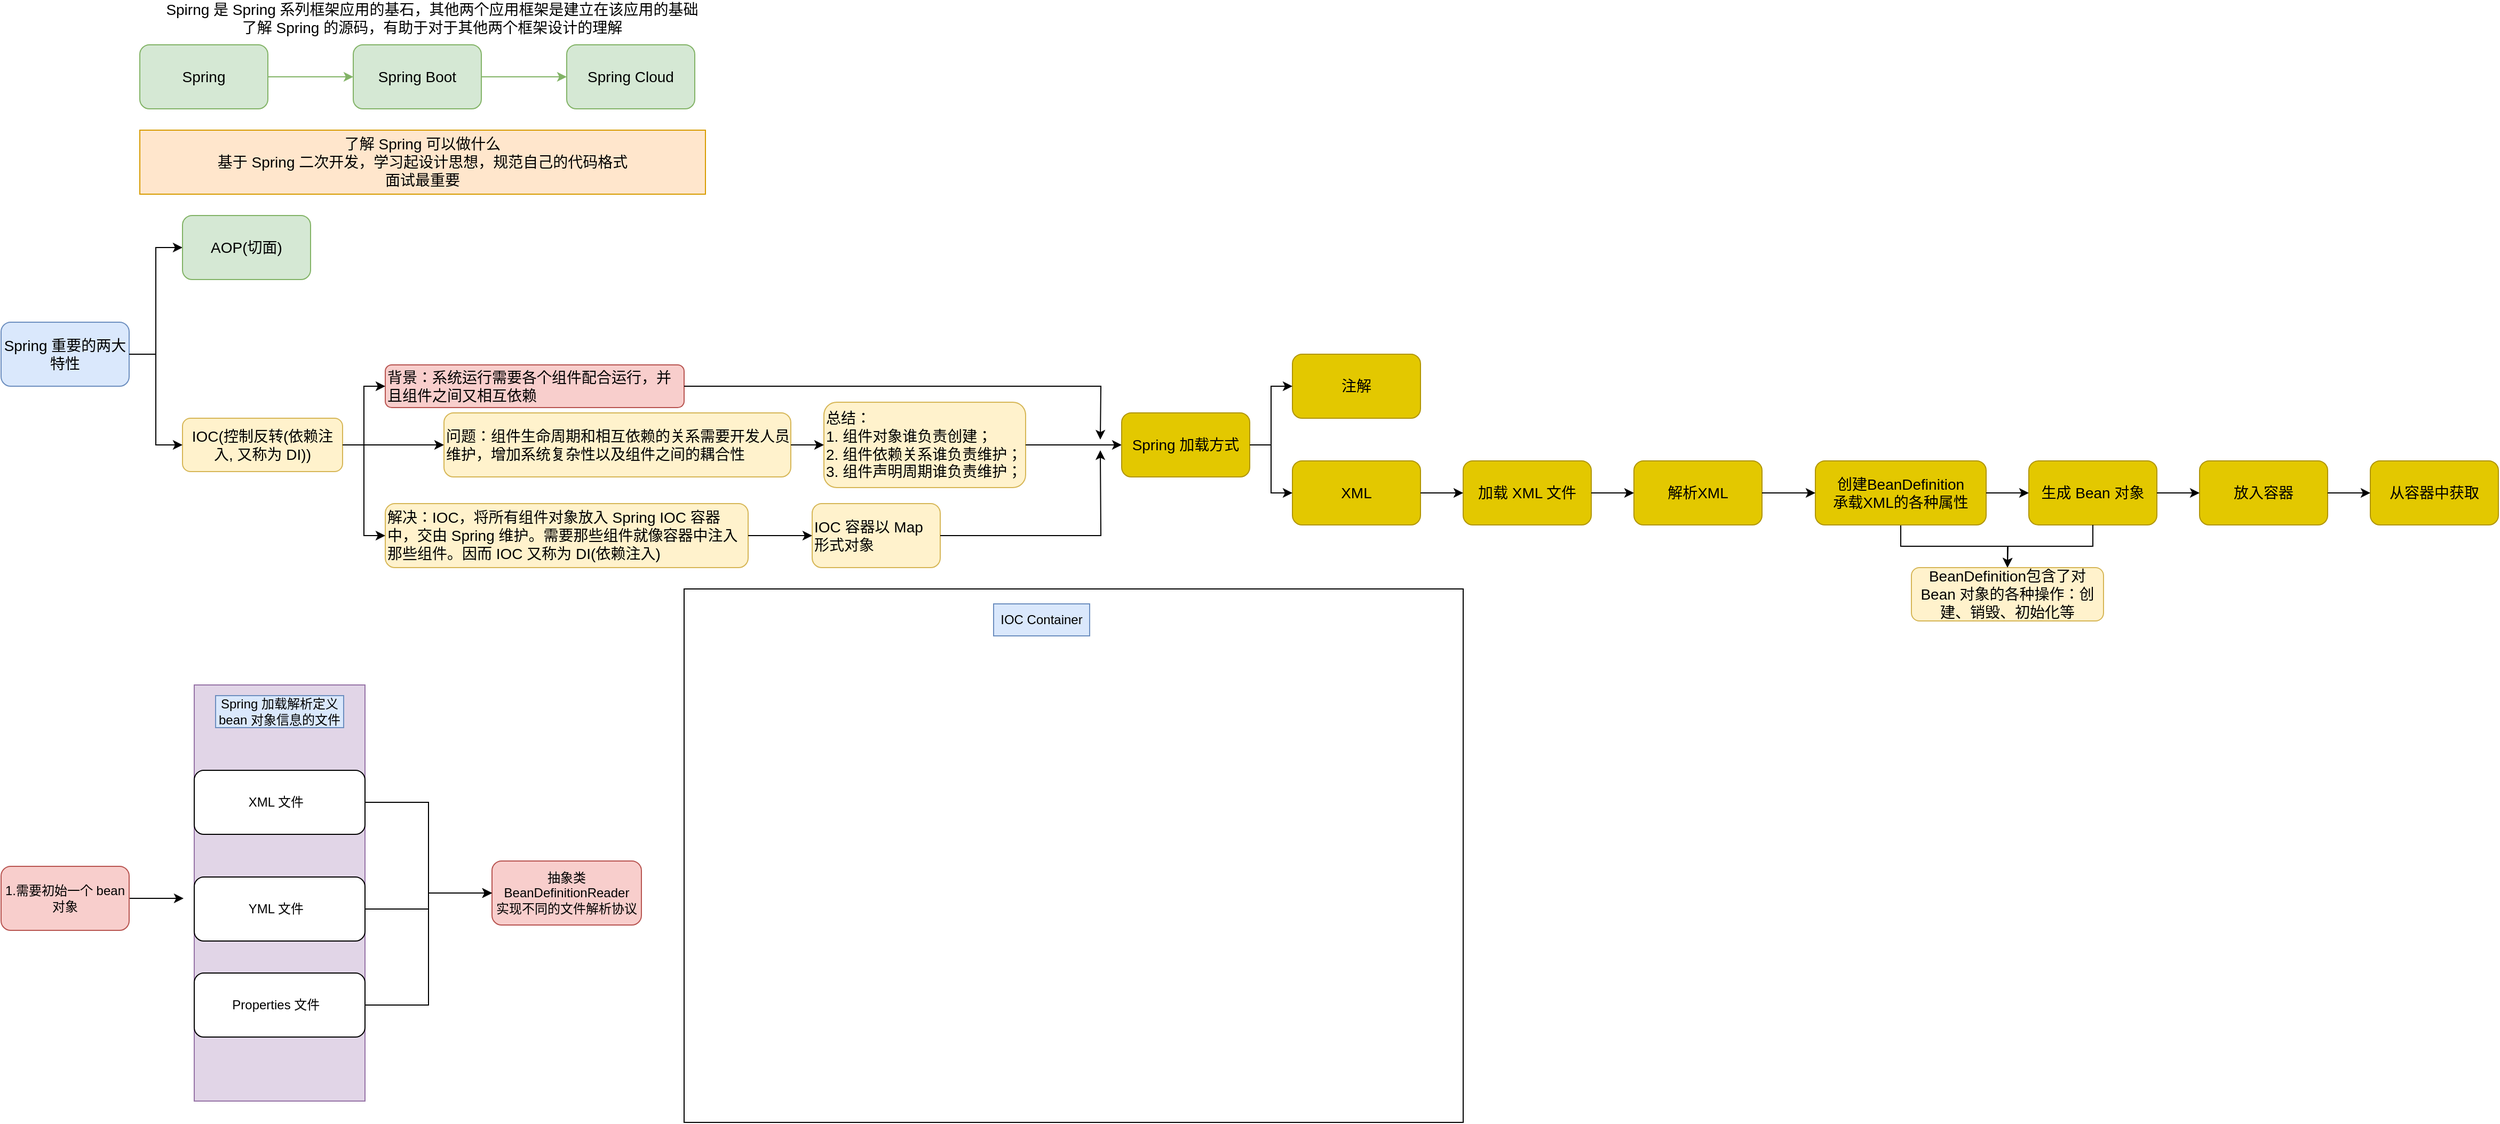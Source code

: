 <mxfile version="20.2.2" type="github">
  <diagram id="WzIYKn9JWgPCPKjEJvRS" name="Page-1">
    <mxGraphModel dx="1038" dy="1725" grid="1" gridSize="10" guides="1" tooltips="1" connect="1" arrows="1" fold="1" page="1" pageScale="1" pageWidth="827" pageHeight="1169" math="0" shadow="0">
      <root>
        <mxCell id="0" />
        <mxCell id="1" parent="0" />
        <mxCell id="hODroTGBOnxEAEhghBja-4" value="" style="edgeStyle=orthogonalEdgeStyle;rounded=0;orthogonalLoop=1;jettySize=auto;html=1;fontSize=14;fillColor=#d5e8d4;strokeColor=#82b366;" parent="1" source="hODroTGBOnxEAEhghBja-2" target="hODroTGBOnxEAEhghBja-3" edge="1">
          <mxGeometry relative="1" as="geometry" />
        </mxCell>
        <mxCell id="hODroTGBOnxEAEhghBja-2" value="Spring" style="rounded=1;whiteSpace=wrap;html=1;fontSize=14;fillColor=#d5e8d4;strokeColor=#82b366;" parent="1" vertex="1">
          <mxGeometry x="140" y="-1110" width="120" height="60" as="geometry" />
        </mxCell>
        <mxCell id="hODroTGBOnxEAEhghBja-6" value="" style="edgeStyle=orthogonalEdgeStyle;rounded=0;orthogonalLoop=1;jettySize=auto;html=1;fontSize=14;fillColor=#d5e8d4;strokeColor=#82b366;" parent="1" source="hODroTGBOnxEAEhghBja-3" target="hODroTGBOnxEAEhghBja-5" edge="1">
          <mxGeometry relative="1" as="geometry" />
        </mxCell>
        <mxCell id="hODroTGBOnxEAEhghBja-3" value="Spring Boot" style="whiteSpace=wrap;html=1;fontSize=14;rounded=1;fillColor=#d5e8d4;strokeColor=#82b366;" parent="1" vertex="1">
          <mxGeometry x="340" y="-1110" width="120" height="60" as="geometry" />
        </mxCell>
        <mxCell id="hODroTGBOnxEAEhghBja-5" value="Spring Cloud" style="whiteSpace=wrap;html=1;fontSize=14;rounded=1;fillColor=#d5e8d4;strokeColor=#82b366;" parent="1" vertex="1">
          <mxGeometry x="540" y="-1110" width="120" height="60" as="geometry" />
        </mxCell>
        <mxCell id="hODroTGBOnxEAEhghBja-7" value="Spirng 是 Spring 系列框架应用的基石，其他两个应用框架是建立在该应用的基础&lt;br&gt;了解 Spring 的源码，有助于对于其他两个框架设计的理解" style="text;html=1;strokeColor=none;fillColor=none;align=center;verticalAlign=middle;whiteSpace=wrap;rounded=0;fontSize=14;" parent="1" vertex="1">
          <mxGeometry x="99" y="-1150" width="630" height="30" as="geometry" />
        </mxCell>
        <mxCell id="hODroTGBOnxEAEhghBja-8" value="了解 Spring 可以做什么&lt;br&gt;基于 Spring 二次开发，学习起设计思想，规范自己的代码格式&lt;br&gt;面试最重要" style="rounded=0;whiteSpace=wrap;html=1;fontSize=14;fillColor=#ffe6cc;strokeColor=#d79b00;" parent="1" vertex="1">
          <mxGeometry x="140" y="-1030" width="530" height="60" as="geometry" />
        </mxCell>
        <mxCell id="hODroTGBOnxEAEhghBja-14" value="" style="edgeStyle=orthogonalEdgeStyle;rounded=0;orthogonalLoop=1;jettySize=auto;html=1;fontSize=14;entryX=0;entryY=0.5;entryDx=0;entryDy=0;" parent="1" source="hODroTGBOnxEAEhghBja-10" target="hODroTGBOnxEAEhghBja-13" edge="1">
          <mxGeometry relative="1" as="geometry" />
        </mxCell>
        <mxCell id="hODroTGBOnxEAEhghBja-10" value="Spring 重要的两大特性" style="rounded=1;whiteSpace=wrap;html=1;fontSize=14;fillColor=#dae8fc;strokeColor=#6c8ebf;" parent="1" vertex="1">
          <mxGeometry x="10" y="-850" width="120" height="60" as="geometry" />
        </mxCell>
        <mxCell id="hODroTGBOnxEAEhghBja-13" value="AOP(切面)" style="rounded=1;whiteSpace=wrap;html=1;fontSize=14;fillColor=#d5e8d4;strokeColor=#82b366;" parent="1" vertex="1">
          <mxGeometry x="180" y="-950" width="120" height="60" as="geometry" />
        </mxCell>
        <mxCell id="Li9awI9Rj4b1zbL3ckWH-1" value="" style="group" vertex="1" connectable="0" parent="1">
          <mxGeometry x="180" y="-820" width="2170" height="720" as="geometry" />
        </mxCell>
        <mxCell id="H4bbrRVj7kRqIUKwOBPa-1" value="" style="group" parent="Li9awI9Rj4b1zbL3ckWH-1" vertex="1" connectable="0">
          <mxGeometry y="10" width="790" height="190" as="geometry" />
        </mxCell>
        <mxCell id="hODroTGBOnxEAEhghBja-11" value="IOC(控制反转(依赖注入, 又称为 DI))" style="whiteSpace=wrap;html=1;fontSize=14;rounded=1;fillColor=#fff2cc;strokeColor=#d6b656;" parent="H4bbrRVj7kRqIUKwOBPa-1" vertex="1">
          <mxGeometry y="50" width="150" height="50" as="geometry" />
        </mxCell>
        <mxCell id="hODroTGBOnxEAEhghBja-17" value="背景：系统运行需要各个组件配合运行，并且组件之间又相互依赖" style="whiteSpace=wrap;html=1;fontSize=14;rounded=1;align=left;fillColor=#f8cecc;strokeColor=#b85450;" parent="H4bbrRVj7kRqIUKwOBPa-1" vertex="1">
          <mxGeometry x="190" width="280" height="40" as="geometry" />
        </mxCell>
        <mxCell id="hODroTGBOnxEAEhghBja-19" value="问题：组件生命周期和相互依赖的关系需要开发人员维护，增加系统复杂性以及组件之间的耦合性" style="whiteSpace=wrap;html=1;fontSize=14;fillColor=#fff2cc;strokeColor=#d6b656;rounded=1;align=left;" parent="H4bbrRVj7kRqIUKwOBPa-1" vertex="1">
          <mxGeometry x="245" y="45" width="325" height="60" as="geometry" />
        </mxCell>
        <mxCell id="hODroTGBOnxEAEhghBja-21" value="总结：&lt;br&gt;1. 组件对象谁负责创建；&lt;br&gt;2. 组件依赖关系谁负责维护；&lt;br&gt;3. 组件声明周期谁负责维护；" style="whiteSpace=wrap;html=1;fontSize=14;align=left;fillColor=#fff2cc;strokeColor=#d6b656;rounded=1;" parent="H4bbrRVj7kRqIUKwOBPa-1" vertex="1">
          <mxGeometry x="601" y="35" width="189" height="80" as="geometry" />
        </mxCell>
        <mxCell id="hODroTGBOnxEAEhghBja-23" value="解决：IOC，将所有组件对象放入 Spring IOC 容器中，交由 Spring 维护。需要那些组件就像容器中注入那些组件。因而 IOC 又称为 DI(依赖注入)" style="whiteSpace=wrap;html=1;fontSize=14;fillColor=#fff2cc;strokeColor=#d6b656;rounded=1;align=left;" parent="H4bbrRVj7kRqIUKwOBPa-1" vertex="1">
          <mxGeometry x="190" y="130" width="340" height="60" as="geometry" />
        </mxCell>
        <mxCell id="hODroTGBOnxEAEhghBja-25" value="IOC 容器以 Map 形式对象" style="whiteSpace=wrap;html=1;fontSize=14;align=left;fillColor=#fff2cc;strokeColor=#d6b656;rounded=1;" parent="H4bbrRVj7kRqIUKwOBPa-1" vertex="1">
          <mxGeometry x="590" y="130" width="120" height="60" as="geometry" />
        </mxCell>
        <mxCell id="hODroTGBOnxEAEhghBja-18" value="" style="edgeStyle=orthogonalEdgeStyle;rounded=0;orthogonalLoop=1;jettySize=auto;html=1;fontSize=14;entryX=0;entryY=0.5;entryDx=0;entryDy=0;" parent="H4bbrRVj7kRqIUKwOBPa-1" source="hODroTGBOnxEAEhghBja-11" target="hODroTGBOnxEAEhghBja-17" edge="1">
          <mxGeometry relative="1" as="geometry" />
        </mxCell>
        <mxCell id="hODroTGBOnxEAEhghBja-20" value="" style="edgeStyle=orthogonalEdgeStyle;rounded=0;orthogonalLoop=1;jettySize=auto;html=1;fontSize=14;" parent="H4bbrRVj7kRqIUKwOBPa-1" source="hODroTGBOnxEAEhghBja-11" target="hODroTGBOnxEAEhghBja-19" edge="1">
          <mxGeometry relative="1" as="geometry" />
        </mxCell>
        <mxCell id="hODroTGBOnxEAEhghBja-22" value="" style="edgeStyle=orthogonalEdgeStyle;rounded=0;orthogonalLoop=1;jettySize=auto;html=1;fontSize=14;" parent="H4bbrRVj7kRqIUKwOBPa-1" source="hODroTGBOnxEAEhghBja-19" target="hODroTGBOnxEAEhghBja-21" edge="1">
          <mxGeometry relative="1" as="geometry" />
        </mxCell>
        <mxCell id="hODroTGBOnxEAEhghBja-24" value="" style="edgeStyle=orthogonalEdgeStyle;rounded=0;orthogonalLoop=1;jettySize=auto;html=1;fontSize=14;entryX=0;entryY=0.5;entryDx=0;entryDy=0;" parent="H4bbrRVj7kRqIUKwOBPa-1" source="hODroTGBOnxEAEhghBja-11" target="hODroTGBOnxEAEhghBja-23" edge="1">
          <mxGeometry relative="1" as="geometry" />
        </mxCell>
        <mxCell id="hODroTGBOnxEAEhghBja-26" value="" style="edgeStyle=orthogonalEdgeStyle;rounded=0;orthogonalLoop=1;jettySize=auto;html=1;fontSize=14;" parent="H4bbrRVj7kRqIUKwOBPa-1" source="hODroTGBOnxEAEhghBja-23" target="hODroTGBOnxEAEhghBja-25" edge="1">
          <mxGeometry relative="1" as="geometry" />
        </mxCell>
        <mxCell id="H4bbrRVj7kRqIUKwOBPa-2" style="edgeStyle=orthogonalEdgeStyle;rounded=0;orthogonalLoop=1;jettySize=auto;html=1;exitX=1;exitY=0.5;exitDx=0;exitDy=0;fontSize=14;" parent="Li9awI9Rj4b1zbL3ckWH-1" source="hODroTGBOnxEAEhghBja-21" target="H4bbrRVj7kRqIUKwOBPa-5" edge="1">
          <mxGeometry relative="1" as="geometry">
            <mxPoint x="880" y="85" as="targetPoint" />
          </mxGeometry>
        </mxCell>
        <mxCell id="H4bbrRVj7kRqIUKwOBPa-3" style="edgeStyle=orthogonalEdgeStyle;rounded=0;orthogonalLoop=1;jettySize=auto;html=1;exitX=1;exitY=0.5;exitDx=0;exitDy=0;fontSize=14;" parent="Li9awI9Rj4b1zbL3ckWH-1" source="hODroTGBOnxEAEhghBja-17" edge="1">
          <mxGeometry relative="1" as="geometry">
            <mxPoint x="860" y="80" as="targetPoint" />
          </mxGeometry>
        </mxCell>
        <mxCell id="H4bbrRVj7kRqIUKwOBPa-4" style="edgeStyle=orthogonalEdgeStyle;rounded=0;orthogonalLoop=1;jettySize=auto;html=1;exitX=1;exitY=0.5;exitDx=0;exitDy=0;fontSize=14;" parent="Li9awI9Rj4b1zbL3ckWH-1" source="hODroTGBOnxEAEhghBja-25" edge="1">
          <mxGeometry relative="1" as="geometry">
            <mxPoint x="860" y="90" as="targetPoint" />
          </mxGeometry>
        </mxCell>
        <mxCell id="H4bbrRVj7kRqIUKwOBPa-5" value="Spring 加载方式" style="rounded=1;whiteSpace=wrap;html=1;fontSize=14;fillColor=#e3c800;fontColor=#000000;strokeColor=#B09500;" parent="Li9awI9Rj4b1zbL3ckWH-1" vertex="1">
          <mxGeometry x="880" y="55" width="120" height="60" as="geometry" />
        </mxCell>
        <mxCell id="H4bbrRVj7kRqIUKwOBPa-8" value="注解" style="whiteSpace=wrap;html=1;fontSize=14;fillColor=#e3c800;strokeColor=#B09500;fontColor=#000000;rounded=1;" parent="Li9awI9Rj4b1zbL3ckWH-1" vertex="1">
          <mxGeometry x="1040" width="120" height="60" as="geometry" />
        </mxCell>
        <mxCell id="H4bbrRVj7kRqIUKwOBPa-9" value="" style="edgeStyle=orthogonalEdgeStyle;rounded=0;orthogonalLoop=1;jettySize=auto;html=1;fontSize=14;entryX=0;entryY=0.5;entryDx=0;entryDy=0;" parent="Li9awI9Rj4b1zbL3ckWH-1" source="H4bbrRVj7kRqIUKwOBPa-5" target="H4bbrRVj7kRqIUKwOBPa-8" edge="1">
          <mxGeometry relative="1" as="geometry" />
        </mxCell>
        <mxCell id="H4bbrRVj7kRqIUKwOBPa-33" value="" style="group" parent="Li9awI9Rj4b1zbL3ckWH-1" vertex="1" connectable="0">
          <mxGeometry x="1040" y="100" width="1130" height="150" as="geometry" />
        </mxCell>
        <mxCell id="H4bbrRVj7kRqIUKwOBPa-10" value="XML" style="whiteSpace=wrap;html=1;fontSize=14;fillColor=#e3c800;strokeColor=#B09500;fontColor=#000000;rounded=1;" parent="H4bbrRVj7kRqIUKwOBPa-33" vertex="1">
          <mxGeometry width="120" height="60" as="geometry" />
        </mxCell>
        <mxCell id="H4bbrRVj7kRqIUKwOBPa-14" value="加载 XML 文件" style="whiteSpace=wrap;html=1;fontSize=14;fillColor=#e3c800;strokeColor=#B09500;fontColor=#000000;rounded=1;" parent="H4bbrRVj7kRqIUKwOBPa-33" vertex="1">
          <mxGeometry x="160" width="120" height="60" as="geometry" />
        </mxCell>
        <mxCell id="H4bbrRVj7kRqIUKwOBPa-15" value="" style="edgeStyle=orthogonalEdgeStyle;rounded=0;orthogonalLoop=1;jettySize=auto;html=1;fontSize=14;" parent="H4bbrRVj7kRqIUKwOBPa-33" source="H4bbrRVj7kRqIUKwOBPa-10" target="H4bbrRVj7kRqIUKwOBPa-14" edge="1">
          <mxGeometry relative="1" as="geometry" />
        </mxCell>
        <mxCell id="H4bbrRVj7kRqIUKwOBPa-16" value="解析XML" style="whiteSpace=wrap;html=1;fontSize=14;fillColor=#e3c800;strokeColor=#B09500;fontColor=#000000;rounded=1;" parent="H4bbrRVj7kRqIUKwOBPa-33" vertex="1">
          <mxGeometry x="320" width="120" height="60" as="geometry" />
        </mxCell>
        <mxCell id="H4bbrRVj7kRqIUKwOBPa-17" value="" style="edgeStyle=orthogonalEdgeStyle;rounded=0;orthogonalLoop=1;jettySize=auto;html=1;fontSize=14;" parent="H4bbrRVj7kRqIUKwOBPa-33" source="H4bbrRVj7kRqIUKwOBPa-14" target="H4bbrRVj7kRqIUKwOBPa-16" edge="1">
          <mxGeometry relative="1" as="geometry" />
        </mxCell>
        <mxCell id="H4bbrRVj7kRqIUKwOBPa-24" style="edgeStyle=orthogonalEdgeStyle;rounded=0;orthogonalLoop=1;jettySize=auto;html=1;exitX=0.5;exitY=1;exitDx=0;exitDy=0;fontSize=14;" parent="H4bbrRVj7kRqIUKwOBPa-33" source="H4bbrRVj7kRqIUKwOBPa-18" edge="1">
          <mxGeometry relative="1" as="geometry">
            <mxPoint x="670" y="100" as="targetPoint" />
          </mxGeometry>
        </mxCell>
        <mxCell id="H4bbrRVj7kRqIUKwOBPa-18" value="创建BeanDefinition&lt;br&gt;承载XML的各种属性" style="whiteSpace=wrap;html=1;fontSize=14;fillColor=#e3c800;strokeColor=#B09500;fontColor=#000000;rounded=1;" parent="H4bbrRVj7kRqIUKwOBPa-33" vertex="1">
          <mxGeometry x="490" width="160" height="60" as="geometry" />
        </mxCell>
        <mxCell id="H4bbrRVj7kRqIUKwOBPa-19" value="" style="edgeStyle=orthogonalEdgeStyle;rounded=0;orthogonalLoop=1;jettySize=auto;html=1;fontSize=14;" parent="H4bbrRVj7kRqIUKwOBPa-33" source="H4bbrRVj7kRqIUKwOBPa-16" target="H4bbrRVj7kRqIUKwOBPa-18" edge="1">
          <mxGeometry relative="1" as="geometry" />
        </mxCell>
        <mxCell id="H4bbrRVj7kRqIUKwOBPa-20" value="生成 Bean 对象" style="whiteSpace=wrap;html=1;fontSize=14;fillColor=#e3c800;strokeColor=#B09500;fontColor=#000000;rounded=1;" parent="H4bbrRVj7kRqIUKwOBPa-33" vertex="1">
          <mxGeometry x="690" width="120" height="60" as="geometry" />
        </mxCell>
        <mxCell id="H4bbrRVj7kRqIUKwOBPa-21" value="" style="edgeStyle=orthogonalEdgeStyle;rounded=0;orthogonalLoop=1;jettySize=auto;html=1;fontSize=14;" parent="H4bbrRVj7kRqIUKwOBPa-33" source="H4bbrRVj7kRqIUKwOBPa-18" target="H4bbrRVj7kRqIUKwOBPa-20" edge="1">
          <mxGeometry relative="1" as="geometry" />
        </mxCell>
        <mxCell id="H4bbrRVj7kRqIUKwOBPa-27" value="BeanDefinition包含了对 Bean 对象的各种操作：创建、销毁、初始化等" style="rounded=1;whiteSpace=wrap;html=1;fontSize=14;fillColor=#fff2cc;strokeColor=#d6b656;" parent="H4bbrRVj7kRqIUKwOBPa-33" vertex="1">
          <mxGeometry x="580" y="100" width="180" height="50" as="geometry" />
        </mxCell>
        <mxCell id="H4bbrRVj7kRqIUKwOBPa-25" style="edgeStyle=orthogonalEdgeStyle;rounded=0;orthogonalLoop=1;jettySize=auto;html=1;exitX=0.5;exitY=1;exitDx=0;exitDy=0;fontSize=14;" parent="H4bbrRVj7kRqIUKwOBPa-33" source="H4bbrRVj7kRqIUKwOBPa-20" target="H4bbrRVj7kRqIUKwOBPa-27" edge="1">
          <mxGeometry relative="1" as="geometry">
            <mxPoint x="670" y="100" as="targetPoint" />
          </mxGeometry>
        </mxCell>
        <mxCell id="H4bbrRVj7kRqIUKwOBPa-29" value="放入容器" style="whiteSpace=wrap;html=1;fontSize=14;fillColor=#e3c800;strokeColor=#B09500;fontColor=#000000;rounded=1;" parent="H4bbrRVj7kRqIUKwOBPa-33" vertex="1">
          <mxGeometry x="850" width="120" height="60" as="geometry" />
        </mxCell>
        <mxCell id="H4bbrRVj7kRqIUKwOBPa-30" value="" style="edgeStyle=orthogonalEdgeStyle;rounded=0;orthogonalLoop=1;jettySize=auto;html=1;fontSize=14;" parent="H4bbrRVj7kRqIUKwOBPa-33" source="H4bbrRVj7kRqIUKwOBPa-20" target="H4bbrRVj7kRqIUKwOBPa-29" edge="1">
          <mxGeometry relative="1" as="geometry" />
        </mxCell>
        <mxCell id="H4bbrRVj7kRqIUKwOBPa-31" value="从容器中获取" style="whiteSpace=wrap;html=1;fontSize=14;fillColor=#e3c800;strokeColor=#B09500;fontColor=#000000;rounded=1;" parent="H4bbrRVj7kRqIUKwOBPa-33" vertex="1">
          <mxGeometry x="1010" width="120" height="60" as="geometry" />
        </mxCell>
        <mxCell id="H4bbrRVj7kRqIUKwOBPa-32" value="" style="edgeStyle=orthogonalEdgeStyle;rounded=0;orthogonalLoop=1;jettySize=auto;html=1;fontSize=14;" parent="H4bbrRVj7kRqIUKwOBPa-33" source="H4bbrRVj7kRqIUKwOBPa-29" target="H4bbrRVj7kRqIUKwOBPa-31" edge="1">
          <mxGeometry relative="1" as="geometry" />
        </mxCell>
        <mxCell id="H4bbrRVj7kRqIUKwOBPa-11" value="" style="edgeStyle=orthogonalEdgeStyle;rounded=0;orthogonalLoop=1;jettySize=auto;html=1;fontSize=14;entryX=0;entryY=0.5;entryDx=0;entryDy=0;" parent="Li9awI9Rj4b1zbL3ckWH-1" source="H4bbrRVj7kRqIUKwOBPa-5" target="H4bbrRVj7kRqIUKwOBPa-10" edge="1">
          <mxGeometry relative="1" as="geometry" />
        </mxCell>
        <mxCell id="Li9awI9Rj4b1zbL3ckWH-4" value="" style="group" vertex="1" connectable="0" parent="Li9awI9Rj4b1zbL3ckWH-1">
          <mxGeometry x="470" y="220" width="730" height="500" as="geometry" />
        </mxCell>
        <mxCell id="Li9awI9Rj4b1zbL3ckWH-2" value="" style="rounded=0;whiteSpace=wrap;html=1;" vertex="1" parent="Li9awI9Rj4b1zbL3ckWH-4">
          <mxGeometry width="730" height="500" as="geometry" />
        </mxCell>
        <mxCell id="Li9awI9Rj4b1zbL3ckWH-3" value="IOC Container" style="text;html=1;strokeColor=#6c8ebf;fillColor=#dae8fc;align=center;verticalAlign=middle;whiteSpace=wrap;rounded=0;" vertex="1" parent="Li9awI9Rj4b1zbL3ckWH-4">
          <mxGeometry x="290" y="14" width="90" height="30" as="geometry" />
        </mxCell>
        <mxCell id="Li9awI9Rj4b1zbL3ckWH-14" value="" style="group" vertex="1" connectable="0" parent="Li9awI9Rj4b1zbL3ckWH-1">
          <mxGeometry x="-170" y="310" width="341" height="390" as="geometry" />
        </mxCell>
        <mxCell id="Li9awI9Rj4b1zbL3ckWH-8" value="" style="group;fillColor=#e1d5e7;strokeColor=#9673a6;" vertex="1" connectable="0" parent="Li9awI9Rj4b1zbL3ckWH-14">
          <mxGeometry x="181" width="160" height="390" as="geometry" />
        </mxCell>
        <mxCell id="Li9awI9Rj4b1zbL3ckWH-6" value="" style="rounded=0;whiteSpace=wrap;html=1;fillColor=#e1d5e7;strokeColor=#9673a6;" vertex="1" parent="Li9awI9Rj4b1zbL3ckWH-8">
          <mxGeometry width="160" height="390" as="geometry" />
        </mxCell>
        <mxCell id="Li9awI9Rj4b1zbL3ckWH-7" value="Spring 加载解析定义 bean 对象信息的文件" style="text;html=1;strokeColor=#6c8ebf;fillColor=#dae8fc;align=center;verticalAlign=middle;whiteSpace=wrap;rounded=0;" vertex="1" parent="Li9awI9Rj4b1zbL3ckWH-8">
          <mxGeometry x="20" y="10" width="120" height="30" as="geometry" />
        </mxCell>
        <mxCell id="Li9awI9Rj4b1zbL3ckWH-9" value="XML 文件&amp;nbsp;&amp;nbsp;" style="rounded=1;whiteSpace=wrap;html=1;" vertex="1" parent="Li9awI9Rj4b1zbL3ckWH-8">
          <mxGeometry y="80" width="160" height="60" as="geometry" />
        </mxCell>
        <mxCell id="Li9awI9Rj4b1zbL3ckWH-10" value="YML 文件&amp;nbsp;&amp;nbsp;" style="rounded=1;whiteSpace=wrap;html=1;" vertex="1" parent="Li9awI9Rj4b1zbL3ckWH-8">
          <mxGeometry y="180" width="160" height="60" as="geometry" />
        </mxCell>
        <mxCell id="Li9awI9Rj4b1zbL3ckWH-12" value="Properties 文件&amp;nbsp;&amp;nbsp;" style="rounded=1;whiteSpace=wrap;html=1;" vertex="1" parent="Li9awI9Rj4b1zbL3ckWH-8">
          <mxGeometry y="270" width="160" height="60" as="geometry" />
        </mxCell>
        <mxCell id="Li9awI9Rj4b1zbL3ckWH-13" style="edgeStyle=orthogonalEdgeStyle;rounded=0;orthogonalLoop=1;jettySize=auto;html=1;exitX=1;exitY=0.5;exitDx=0;exitDy=0;" edge="1" parent="Li9awI9Rj4b1zbL3ckWH-14" source="Li9awI9Rj4b1zbL3ckWH-5">
          <mxGeometry relative="1" as="geometry">
            <mxPoint x="171" y="200" as="targetPoint" />
          </mxGeometry>
        </mxCell>
        <mxCell id="Li9awI9Rj4b1zbL3ckWH-5" value="1.需要初始一个 bean 对象" style="rounded=1;whiteSpace=wrap;html=1;fillColor=#f8cecc;strokeColor=#b85450;" vertex="1" parent="Li9awI9Rj4b1zbL3ckWH-14">
          <mxGeometry y="170" width="120" height="60" as="geometry" />
        </mxCell>
        <mxCell id="Li9awI9Rj4b1zbL3ckWH-17" value="抽象类&lt;br&gt;﻿BeanDefinitionReader&lt;br&gt;实现不同的文件解析协议" style="rounded=1;whiteSpace=wrap;html=1;fillColor=#f8cecc;strokeColor=#b85450;" vertex="1" parent="Li9awI9Rj4b1zbL3ckWH-1">
          <mxGeometry x="290" y="475" width="140" height="60" as="geometry" />
        </mxCell>
        <mxCell id="Li9awI9Rj4b1zbL3ckWH-19" style="edgeStyle=orthogonalEdgeStyle;rounded=0;orthogonalLoop=1;jettySize=auto;html=1;exitX=1;exitY=0.5;exitDx=0;exitDy=0;entryX=0;entryY=0.5;entryDx=0;entryDy=0;" edge="1" parent="Li9awI9Rj4b1zbL3ckWH-1" source="Li9awI9Rj4b1zbL3ckWH-9" target="Li9awI9Rj4b1zbL3ckWH-17">
          <mxGeometry relative="1" as="geometry" />
        </mxCell>
        <mxCell id="Li9awI9Rj4b1zbL3ckWH-21" style="edgeStyle=orthogonalEdgeStyle;rounded=0;orthogonalLoop=1;jettySize=auto;html=1;exitX=1;exitY=0.5;exitDx=0;exitDy=0;entryX=0;entryY=0.5;entryDx=0;entryDy=0;" edge="1" parent="Li9awI9Rj4b1zbL3ckWH-1" source="Li9awI9Rj4b1zbL3ckWH-12" target="Li9awI9Rj4b1zbL3ckWH-17">
          <mxGeometry relative="1" as="geometry" />
        </mxCell>
        <mxCell id="Li9awI9Rj4b1zbL3ckWH-20" style="edgeStyle=orthogonalEdgeStyle;rounded=0;orthogonalLoop=1;jettySize=auto;html=1;exitX=1;exitY=0.5;exitDx=0;exitDy=0;entryX=0;entryY=0.5;entryDx=0;entryDy=0;" edge="1" parent="Li9awI9Rj4b1zbL3ckWH-1" source="Li9awI9Rj4b1zbL3ckWH-10" target="Li9awI9Rj4b1zbL3ckWH-17">
          <mxGeometry relative="1" as="geometry">
            <mxPoint x="290" y="500" as="targetPoint" />
          </mxGeometry>
        </mxCell>
        <mxCell id="hODroTGBOnxEAEhghBja-12" value="" style="edgeStyle=orthogonalEdgeStyle;rounded=0;orthogonalLoop=1;jettySize=auto;html=1;fontSize=14;entryX=0;entryY=0.5;entryDx=0;entryDy=0;" parent="1" source="hODroTGBOnxEAEhghBja-10" target="hODroTGBOnxEAEhghBja-11" edge="1">
          <mxGeometry relative="1" as="geometry" />
        </mxCell>
      </root>
    </mxGraphModel>
  </diagram>
</mxfile>
